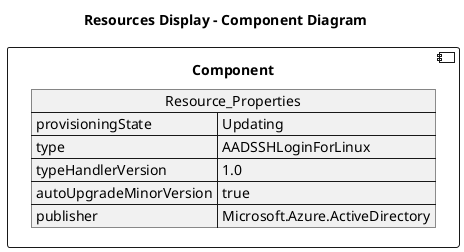 @startuml

title Resources Display - Component Diagram

component Component {

json  Resource_Properties {
  "provisioningState": "Updating",
  "type": "AADSSHLoginForLinux",
  "typeHandlerVersion": "1.0",
  "autoUpgradeMinorVersion": true,
  "publisher": "Microsoft.Azure.ActiveDirectory"
}
}
@enduml
